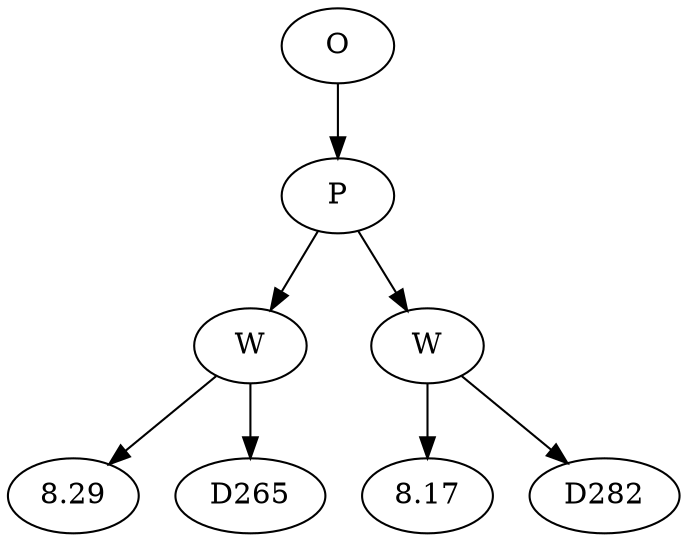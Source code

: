 // Tree
digraph {
	3123263 [label=O]
	3123264 [label=P]
	3123263 -> 3123264
	3123265 [label=W]
	3123264 -> 3123265
	3123266 [label=8.29]
	3123265 -> 3123266
	3123267 [label=D265]
	3123265 -> 3123267
	3123268 [label=W]
	3123264 -> 3123268
	3123269 [label=8.17]
	3123268 -> 3123269
	3123270 [label=D282]
	3123268 -> 3123270
}
